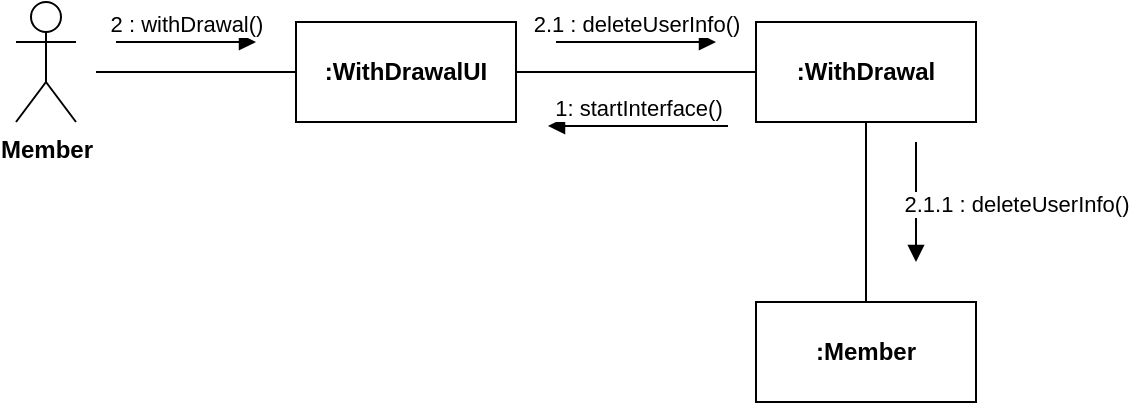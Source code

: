 <mxfile version="20.8.16" type="device"><diagram name="페이지-1" id="Wx-jk28umq0Vv5XVg_Ir"><mxGraphModel dx="712" dy="835" grid="1" gridSize="10" guides="1" tooltips="1" connect="1" arrows="1" fold="1" page="1" pageScale="1" pageWidth="827" pageHeight="1169" math="0" shadow="0"><root><mxCell id="0"/><mxCell id="1" parent="0"/><mxCell id="ZBkJDOOqpiRRg_BL83De-1" value="Member" style="shape=umlActor;verticalLabelPosition=bottom;verticalAlign=top;html=1;outlineConnect=0;fontStyle=1" parent="1" vertex="1"><mxGeometry x="50" y="270" width="30" height="60" as="geometry"/></mxCell><mxCell id="ZBkJDOOqpiRRg_BL83De-4" value=":WithDrawalUI" style="html=1;whiteSpace=wrap;fontStyle=1" parent="1" vertex="1"><mxGeometry x="190" y="280" width="110" height="50" as="geometry"/></mxCell><mxCell id="ZBkJDOOqpiRRg_BL83De-5" value=":WithDrawal" style="html=1;whiteSpace=wrap;fontStyle=1" parent="1" vertex="1"><mxGeometry x="420" y="280" width="110" height="50" as="geometry"/></mxCell><mxCell id="ZBkJDOOqpiRRg_BL83De-6" value="" style="line;strokeWidth=1;fillColor=none;align=left;verticalAlign=middle;spacingTop=-1;spacingLeft=3;spacingRight=3;rotatable=0;labelPosition=right;points=[];portConstraint=eastwest;strokeColor=inherit;" parent="1" vertex="1"><mxGeometry x="90" y="301" width="100" height="8" as="geometry"/></mxCell><mxCell id="ZBkJDOOqpiRRg_BL83De-7" value="" style="line;strokeWidth=1;fillColor=none;align=left;verticalAlign=middle;spacingTop=-1;spacingLeft=3;spacingRight=3;rotatable=0;labelPosition=right;points=[];portConstraint=eastwest;strokeColor=inherit;" parent="1" vertex="1"><mxGeometry x="300" y="301" width="120" height="8" as="geometry"/></mxCell><mxCell id="ZBkJDOOqpiRRg_BL83De-8" value=":Member" style="html=1;whiteSpace=wrap;fontStyle=1" parent="1" vertex="1"><mxGeometry x="420" y="420" width="110" height="50" as="geometry"/></mxCell><mxCell id="ZBkJDOOqpiRRg_BL83De-11" value="" style="endArrow=none;html=1;rounded=0;exitX=0.5;exitY=0;exitDx=0;exitDy=0;entryX=0.5;entryY=1;entryDx=0;entryDy=0;" parent="1" source="ZBkJDOOqpiRRg_BL83De-8" target="ZBkJDOOqpiRRg_BL83De-5" edge="1"><mxGeometry width="50" height="50" relative="1" as="geometry"><mxPoint x="434.5" y="390" as="sourcePoint"/><mxPoint x="435" y="330" as="targetPoint"/></mxGeometry></mxCell><mxCell id="ZBkJDOOqpiRRg_BL83De-13" value="2 : withDrawal()" style="html=1;verticalAlign=bottom;endArrow=block;edgeStyle=elbowEdgeStyle;elbow=horizontal;curved=0;rounded=0;" parent="1" edge="1"><mxGeometry width="80" relative="1" as="geometry"><mxPoint x="100" y="290" as="sourcePoint"/><mxPoint x="170" y="290" as="targetPoint"/><mxPoint as="offset"/></mxGeometry></mxCell><mxCell id="ZBkJDOOqpiRRg_BL83De-14" value="2.1 : deleteUserInfo()" style="html=1;verticalAlign=bottom;endArrow=block;edgeStyle=elbowEdgeStyle;elbow=vertical;curved=0;rounded=0;" parent="1" edge="1"><mxGeometry width="80" relative="1" as="geometry"><mxPoint x="320" y="290" as="sourcePoint"/><mxPoint x="400" y="290" as="targetPoint"/></mxGeometry></mxCell><mxCell id="ZBkJDOOqpiRRg_BL83De-16" value="2.1.1 : deleteUserInfo()" style="html=1;verticalAlign=bottom;endArrow=block;edgeStyle=elbowEdgeStyle;elbow=vertical;curved=0;rounded=0;" parent="1" edge="1"><mxGeometry x="0.333" y="50" width="80" relative="1" as="geometry"><mxPoint x="500" y="340" as="sourcePoint"/><mxPoint x="500" y="400" as="targetPoint"/><mxPoint as="offset"/></mxGeometry></mxCell><mxCell id="JHGgGEDcolPfBg8fZogr-4" value="1: startInterface()" style="html=1;verticalAlign=bottom;endArrow=block;rounded=0;" parent="1" edge="1"><mxGeometry width="80" relative="1" as="geometry"><mxPoint x="406" y="332" as="sourcePoint"/><mxPoint x="316" y="332" as="targetPoint"/></mxGeometry></mxCell></root></mxGraphModel></diagram></mxfile>